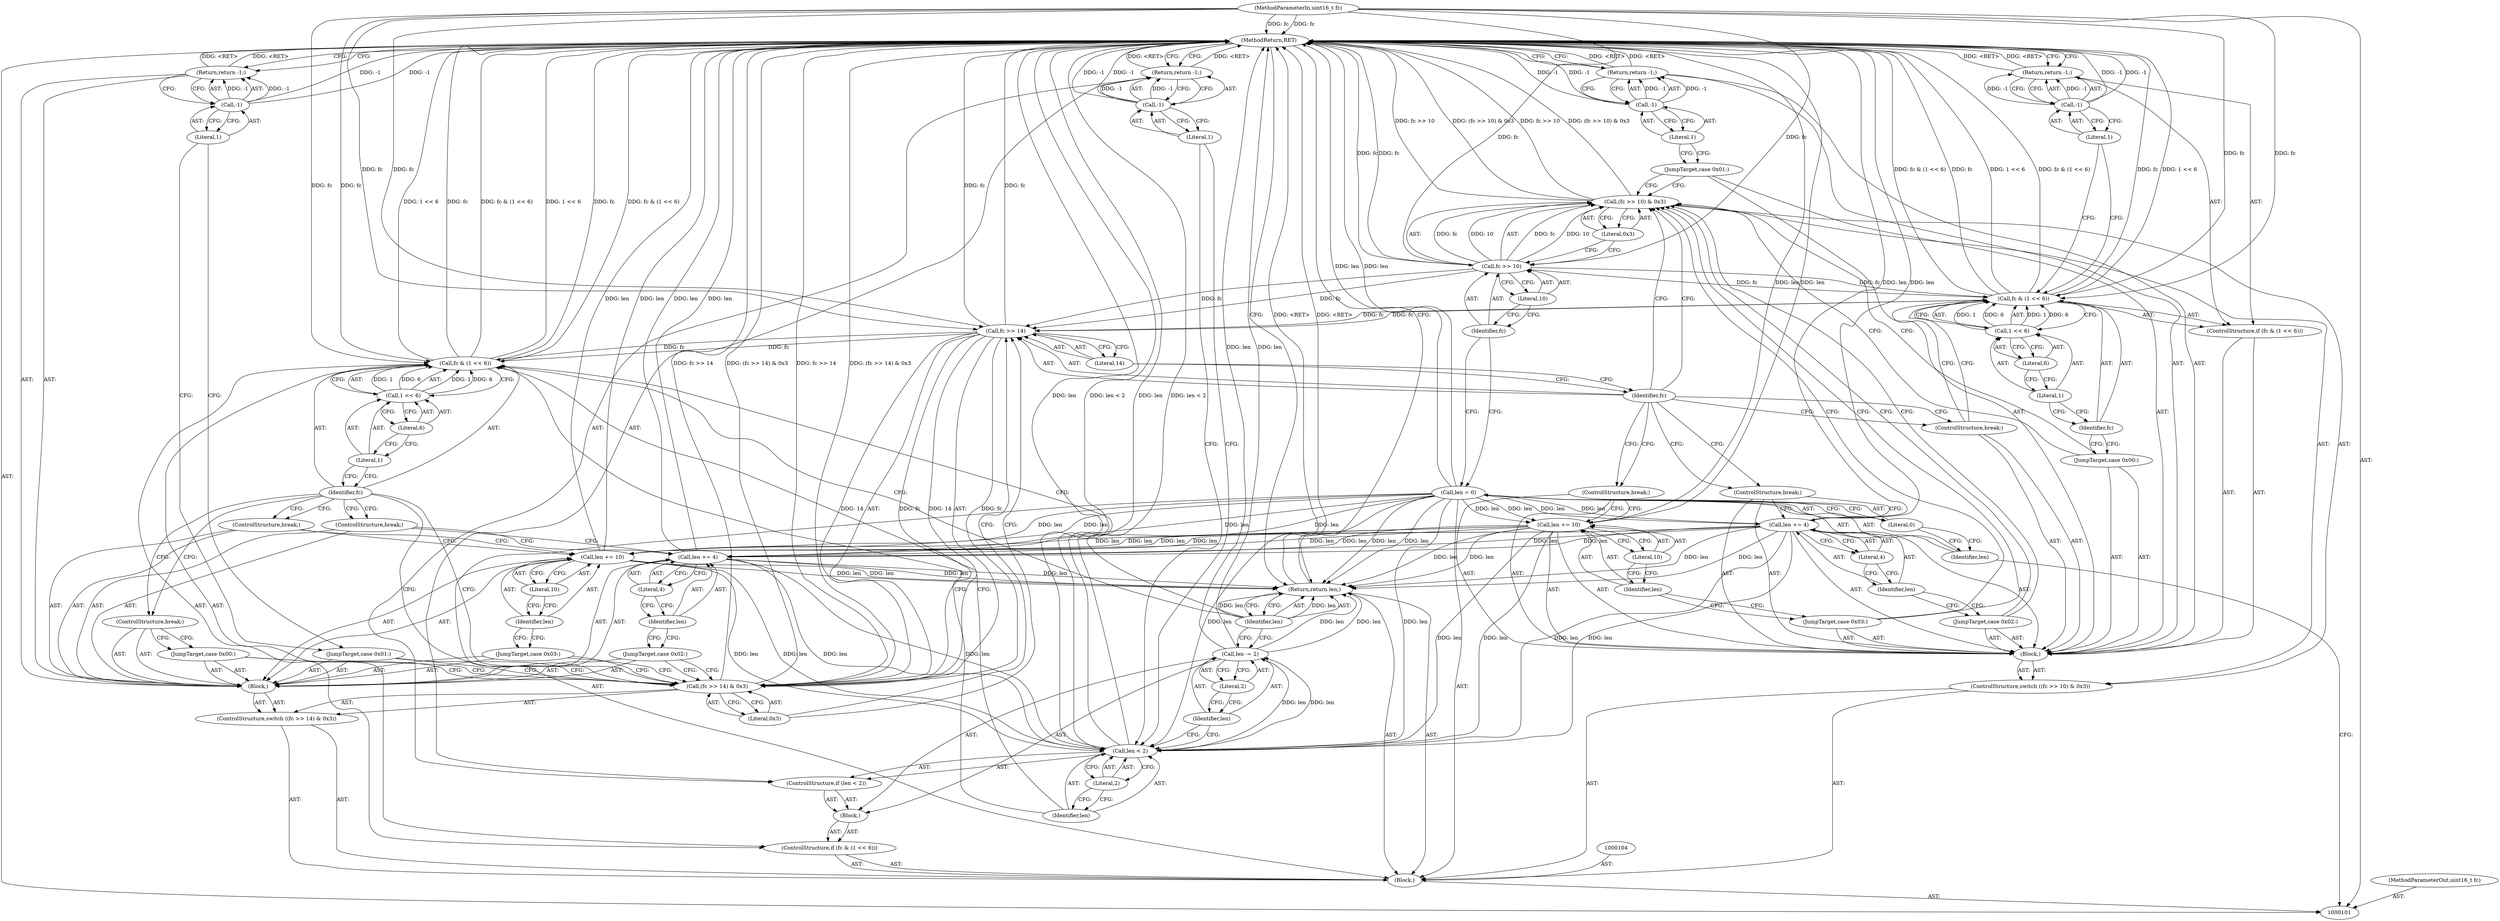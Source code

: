 digraph "1_tcpdump_9be4e0b5938b705e7e36cfcb110a740c6ff0cb97" {
"1000182" [label="(MethodReturn,RET)"];
"1000102" [label="(MethodParameterIn,uint16_t fc)"];
"1000226" [label="(MethodParameterOut,uint16_t fc)"];
"1000129" [label="(Literal,1)"];
"1000127" [label="(Return,return -1;)"];
"1000128" [label="(Call,-1)"];
"1000130" [label="(JumpTarget,case 0x02:)"];
"1000131" [label="(Call,len += 4)"];
"1000132" [label="(Identifier,len)"];
"1000133" [label="(Literal,4)"];
"1000134" [label="(ControlStructure,break;)"];
"1000135" [label="(JumpTarget,case 0x03:)"];
"1000136" [label="(Call,len += 10)"];
"1000137" [label="(Identifier,len)"];
"1000138" [label="(Literal,10)"];
"1000139" [label="(ControlStructure,break;)"];
"1000140" [label="(ControlStructure,switch ((fc >> 14) & 0x3))"];
"1000142" [label="(Call,fc >> 14)"];
"1000143" [label="(Identifier,fc)"];
"1000144" [label="(Literal,14)"];
"1000145" [label="(Literal,0x3)"];
"1000146" [label="(Block,)"];
"1000141" [label="(Call,(fc >> 14) & 0x3)"];
"1000147" [label="(JumpTarget,case 0x00:)"];
"1000103" [label="(Block,)"];
"1000148" [label="(ControlStructure,break;)"];
"1000149" [label="(JumpTarget,case 0x01:)"];
"1000152" [label="(Literal,1)"];
"1000150" [label="(Return,return -1;)"];
"1000151" [label="(Call,-1)"];
"1000153" [label="(JumpTarget,case 0x02:)"];
"1000154" [label="(Call,len += 4)"];
"1000155" [label="(Identifier,len)"];
"1000156" [label="(Literal,4)"];
"1000157" [label="(ControlStructure,break;)"];
"1000158" [label="(JumpTarget,case 0x03:)"];
"1000159" [label="(Call,len += 10)"];
"1000160" [label="(Identifier,len)"];
"1000161" [label="(Literal,10)"];
"1000162" [label="(ControlStructure,break;)"];
"1000107" [label="(Literal,0)"];
"1000105" [label="(Call,len = 0)"];
"1000106" [label="(Identifier,len)"];
"1000163" [label="(ControlStructure,if (fc & (1 << 6)))"];
"1000166" [label="(Call,1 << 6)"];
"1000167" [label="(Literal,1)"];
"1000168" [label="(Literal,6)"];
"1000169" [label="(Block,)"];
"1000164" [label="(Call,fc & (1 << 6))"];
"1000165" [label="(Identifier,fc)"];
"1000173" [label="(Literal,2)"];
"1000170" [label="(ControlStructure,if (len < 2))"];
"1000171" [label="(Call,len < 2)"];
"1000172" [label="(Identifier,len)"];
"1000175" [label="(Call,-1)"];
"1000176" [label="(Literal,1)"];
"1000174" [label="(Return,return -1;)"];
"1000177" [label="(Call,len -= 2)"];
"1000178" [label="(Identifier,len)"];
"1000179" [label="(Literal,2)"];
"1000180" [label="(Return,return len;)"];
"1000181" [label="(Identifier,len)"];
"1000108" [label="(ControlStructure,switch ((fc >> 10) & 0x3))"];
"1000110" [label="(Call,fc >> 10)"];
"1000111" [label="(Identifier,fc)"];
"1000112" [label="(Literal,10)"];
"1000113" [label="(Literal,0x3)"];
"1000114" [label="(Block,)"];
"1000109" [label="(Call,(fc >> 10) & 0x3)"];
"1000115" [label="(JumpTarget,case 0x00:)"];
"1000119" [label="(Call,1 << 6)"];
"1000120" [label="(Literal,1)"];
"1000121" [label="(Literal,6)"];
"1000116" [label="(ControlStructure,if (fc & (1 << 6)))"];
"1000117" [label="(Call,fc & (1 << 6))"];
"1000118" [label="(Identifier,fc)"];
"1000123" [label="(Call,-1)"];
"1000124" [label="(Literal,1)"];
"1000122" [label="(Return,return -1;)"];
"1000125" [label="(ControlStructure,break;)"];
"1000126" [label="(JumpTarget,case 0x01:)"];
"1000182" -> "1000101"  [label="AST: "];
"1000182" -> "1000122"  [label="CFG: "];
"1000182" -> "1000127"  [label="CFG: "];
"1000182" -> "1000150"  [label="CFG: "];
"1000182" -> "1000174"  [label="CFG: "];
"1000182" -> "1000180"  [label="CFG: "];
"1000127" -> "1000182"  [label="DDG: <RET>"];
"1000122" -> "1000182"  [label="DDG: <RET>"];
"1000164" -> "1000182"  [label="DDG: fc & (1 << 6)"];
"1000164" -> "1000182"  [label="DDG: 1 << 6"];
"1000164" -> "1000182"  [label="DDG: fc"];
"1000151" -> "1000182"  [label="DDG: -1"];
"1000159" -> "1000182"  [label="DDG: len"];
"1000154" -> "1000182"  [label="DDG: len"];
"1000117" -> "1000182"  [label="DDG: fc"];
"1000117" -> "1000182"  [label="DDG: 1 << 6"];
"1000117" -> "1000182"  [label="DDG: fc & (1 << 6)"];
"1000102" -> "1000182"  [label="DDG: fc"];
"1000109" -> "1000182"  [label="DDG: fc >> 10"];
"1000109" -> "1000182"  [label="DDG: (fc >> 10) & 0x3"];
"1000128" -> "1000182"  [label="DDG: -1"];
"1000110" -> "1000182"  [label="DDG: fc"];
"1000177" -> "1000182"  [label="DDG: len"];
"1000171" -> "1000182"  [label="DDG: len"];
"1000171" -> "1000182"  [label="DDG: len < 2"];
"1000141" -> "1000182"  [label="DDG: fc >> 14"];
"1000141" -> "1000182"  [label="DDG: (fc >> 14) & 0x3"];
"1000123" -> "1000182"  [label="DDG: -1"];
"1000131" -> "1000182"  [label="DDG: len"];
"1000142" -> "1000182"  [label="DDG: fc"];
"1000136" -> "1000182"  [label="DDG: len"];
"1000105" -> "1000182"  [label="DDG: len"];
"1000175" -> "1000182"  [label="DDG: -1"];
"1000174" -> "1000182"  [label="DDG: <RET>"];
"1000150" -> "1000182"  [label="DDG: <RET>"];
"1000180" -> "1000182"  [label="DDG: <RET>"];
"1000102" -> "1000101"  [label="AST: "];
"1000102" -> "1000182"  [label="DDG: fc"];
"1000102" -> "1000110"  [label="DDG: fc"];
"1000102" -> "1000117"  [label="DDG: fc"];
"1000102" -> "1000142"  [label="DDG: fc"];
"1000102" -> "1000164"  [label="DDG: fc"];
"1000226" -> "1000101"  [label="AST: "];
"1000129" -> "1000128"  [label="AST: "];
"1000129" -> "1000126"  [label="CFG: "];
"1000128" -> "1000129"  [label="CFG: "];
"1000127" -> "1000114"  [label="AST: "];
"1000127" -> "1000128"  [label="CFG: "];
"1000128" -> "1000127"  [label="AST: "];
"1000182" -> "1000127"  [label="CFG: "];
"1000127" -> "1000182"  [label="DDG: <RET>"];
"1000128" -> "1000127"  [label="DDG: -1"];
"1000128" -> "1000127"  [label="AST: "];
"1000128" -> "1000129"  [label="CFG: "];
"1000129" -> "1000128"  [label="AST: "];
"1000127" -> "1000128"  [label="CFG: "];
"1000128" -> "1000182"  [label="DDG: -1"];
"1000128" -> "1000127"  [label="DDG: -1"];
"1000130" -> "1000114"  [label="AST: "];
"1000130" -> "1000109"  [label="CFG: "];
"1000132" -> "1000130"  [label="CFG: "];
"1000131" -> "1000114"  [label="AST: "];
"1000131" -> "1000133"  [label="CFG: "];
"1000132" -> "1000131"  [label="AST: "];
"1000133" -> "1000131"  [label="AST: "];
"1000134" -> "1000131"  [label="CFG: "];
"1000131" -> "1000182"  [label="DDG: len"];
"1000105" -> "1000131"  [label="DDG: len"];
"1000131" -> "1000154"  [label="DDG: len"];
"1000131" -> "1000159"  [label="DDG: len"];
"1000131" -> "1000171"  [label="DDG: len"];
"1000131" -> "1000180"  [label="DDG: len"];
"1000132" -> "1000131"  [label="AST: "];
"1000132" -> "1000130"  [label="CFG: "];
"1000133" -> "1000132"  [label="CFG: "];
"1000133" -> "1000131"  [label="AST: "];
"1000133" -> "1000132"  [label="CFG: "];
"1000131" -> "1000133"  [label="CFG: "];
"1000134" -> "1000114"  [label="AST: "];
"1000134" -> "1000131"  [label="CFG: "];
"1000143" -> "1000134"  [label="CFG: "];
"1000135" -> "1000114"  [label="AST: "];
"1000135" -> "1000109"  [label="CFG: "];
"1000137" -> "1000135"  [label="CFG: "];
"1000136" -> "1000114"  [label="AST: "];
"1000136" -> "1000138"  [label="CFG: "];
"1000137" -> "1000136"  [label="AST: "];
"1000138" -> "1000136"  [label="AST: "];
"1000139" -> "1000136"  [label="CFG: "];
"1000136" -> "1000182"  [label="DDG: len"];
"1000105" -> "1000136"  [label="DDG: len"];
"1000136" -> "1000154"  [label="DDG: len"];
"1000136" -> "1000159"  [label="DDG: len"];
"1000136" -> "1000171"  [label="DDG: len"];
"1000136" -> "1000180"  [label="DDG: len"];
"1000137" -> "1000136"  [label="AST: "];
"1000137" -> "1000135"  [label="CFG: "];
"1000138" -> "1000137"  [label="CFG: "];
"1000138" -> "1000136"  [label="AST: "];
"1000138" -> "1000137"  [label="CFG: "];
"1000136" -> "1000138"  [label="CFG: "];
"1000139" -> "1000114"  [label="AST: "];
"1000139" -> "1000136"  [label="CFG: "];
"1000143" -> "1000139"  [label="CFG: "];
"1000140" -> "1000103"  [label="AST: "];
"1000141" -> "1000140"  [label="AST: "];
"1000146" -> "1000140"  [label="AST: "];
"1000142" -> "1000141"  [label="AST: "];
"1000142" -> "1000144"  [label="CFG: "];
"1000143" -> "1000142"  [label="AST: "];
"1000144" -> "1000142"  [label="AST: "];
"1000145" -> "1000142"  [label="CFG: "];
"1000142" -> "1000182"  [label="DDG: fc"];
"1000142" -> "1000141"  [label="DDG: fc"];
"1000142" -> "1000141"  [label="DDG: 14"];
"1000117" -> "1000142"  [label="DDG: fc"];
"1000110" -> "1000142"  [label="DDG: fc"];
"1000102" -> "1000142"  [label="DDG: fc"];
"1000142" -> "1000164"  [label="DDG: fc"];
"1000143" -> "1000142"  [label="AST: "];
"1000143" -> "1000109"  [label="CFG: "];
"1000143" -> "1000125"  [label="CFG: "];
"1000143" -> "1000134"  [label="CFG: "];
"1000143" -> "1000139"  [label="CFG: "];
"1000144" -> "1000143"  [label="CFG: "];
"1000144" -> "1000142"  [label="AST: "];
"1000144" -> "1000143"  [label="CFG: "];
"1000142" -> "1000144"  [label="CFG: "];
"1000145" -> "1000141"  [label="AST: "];
"1000145" -> "1000142"  [label="CFG: "];
"1000141" -> "1000145"  [label="CFG: "];
"1000146" -> "1000140"  [label="AST: "];
"1000147" -> "1000146"  [label="AST: "];
"1000148" -> "1000146"  [label="AST: "];
"1000149" -> "1000146"  [label="AST: "];
"1000150" -> "1000146"  [label="AST: "];
"1000153" -> "1000146"  [label="AST: "];
"1000154" -> "1000146"  [label="AST: "];
"1000157" -> "1000146"  [label="AST: "];
"1000158" -> "1000146"  [label="AST: "];
"1000159" -> "1000146"  [label="AST: "];
"1000162" -> "1000146"  [label="AST: "];
"1000141" -> "1000140"  [label="AST: "];
"1000141" -> "1000145"  [label="CFG: "];
"1000142" -> "1000141"  [label="AST: "];
"1000145" -> "1000141"  [label="AST: "];
"1000147" -> "1000141"  [label="CFG: "];
"1000149" -> "1000141"  [label="CFG: "];
"1000153" -> "1000141"  [label="CFG: "];
"1000158" -> "1000141"  [label="CFG: "];
"1000165" -> "1000141"  [label="CFG: "];
"1000141" -> "1000182"  [label="DDG: fc >> 14"];
"1000141" -> "1000182"  [label="DDG: (fc >> 14) & 0x3"];
"1000142" -> "1000141"  [label="DDG: fc"];
"1000142" -> "1000141"  [label="DDG: 14"];
"1000147" -> "1000146"  [label="AST: "];
"1000147" -> "1000141"  [label="CFG: "];
"1000148" -> "1000147"  [label="CFG: "];
"1000103" -> "1000101"  [label="AST: "];
"1000104" -> "1000103"  [label="AST: "];
"1000105" -> "1000103"  [label="AST: "];
"1000108" -> "1000103"  [label="AST: "];
"1000140" -> "1000103"  [label="AST: "];
"1000163" -> "1000103"  [label="AST: "];
"1000180" -> "1000103"  [label="AST: "];
"1000148" -> "1000146"  [label="AST: "];
"1000148" -> "1000147"  [label="CFG: "];
"1000165" -> "1000148"  [label="CFG: "];
"1000149" -> "1000146"  [label="AST: "];
"1000149" -> "1000141"  [label="CFG: "];
"1000152" -> "1000149"  [label="CFG: "];
"1000152" -> "1000151"  [label="AST: "];
"1000152" -> "1000149"  [label="CFG: "];
"1000151" -> "1000152"  [label="CFG: "];
"1000150" -> "1000146"  [label="AST: "];
"1000150" -> "1000151"  [label="CFG: "];
"1000151" -> "1000150"  [label="AST: "];
"1000182" -> "1000150"  [label="CFG: "];
"1000150" -> "1000182"  [label="DDG: <RET>"];
"1000151" -> "1000150"  [label="DDG: -1"];
"1000151" -> "1000150"  [label="AST: "];
"1000151" -> "1000152"  [label="CFG: "];
"1000152" -> "1000151"  [label="AST: "];
"1000150" -> "1000151"  [label="CFG: "];
"1000151" -> "1000182"  [label="DDG: -1"];
"1000151" -> "1000150"  [label="DDG: -1"];
"1000153" -> "1000146"  [label="AST: "];
"1000153" -> "1000141"  [label="CFG: "];
"1000155" -> "1000153"  [label="CFG: "];
"1000154" -> "1000146"  [label="AST: "];
"1000154" -> "1000156"  [label="CFG: "];
"1000155" -> "1000154"  [label="AST: "];
"1000156" -> "1000154"  [label="AST: "];
"1000157" -> "1000154"  [label="CFG: "];
"1000154" -> "1000182"  [label="DDG: len"];
"1000131" -> "1000154"  [label="DDG: len"];
"1000136" -> "1000154"  [label="DDG: len"];
"1000105" -> "1000154"  [label="DDG: len"];
"1000154" -> "1000171"  [label="DDG: len"];
"1000154" -> "1000180"  [label="DDG: len"];
"1000155" -> "1000154"  [label="AST: "];
"1000155" -> "1000153"  [label="CFG: "];
"1000156" -> "1000155"  [label="CFG: "];
"1000156" -> "1000154"  [label="AST: "];
"1000156" -> "1000155"  [label="CFG: "];
"1000154" -> "1000156"  [label="CFG: "];
"1000157" -> "1000146"  [label="AST: "];
"1000157" -> "1000154"  [label="CFG: "];
"1000165" -> "1000157"  [label="CFG: "];
"1000158" -> "1000146"  [label="AST: "];
"1000158" -> "1000141"  [label="CFG: "];
"1000160" -> "1000158"  [label="CFG: "];
"1000159" -> "1000146"  [label="AST: "];
"1000159" -> "1000161"  [label="CFG: "];
"1000160" -> "1000159"  [label="AST: "];
"1000161" -> "1000159"  [label="AST: "];
"1000162" -> "1000159"  [label="CFG: "];
"1000159" -> "1000182"  [label="DDG: len"];
"1000131" -> "1000159"  [label="DDG: len"];
"1000136" -> "1000159"  [label="DDG: len"];
"1000105" -> "1000159"  [label="DDG: len"];
"1000159" -> "1000171"  [label="DDG: len"];
"1000159" -> "1000180"  [label="DDG: len"];
"1000160" -> "1000159"  [label="AST: "];
"1000160" -> "1000158"  [label="CFG: "];
"1000161" -> "1000160"  [label="CFG: "];
"1000161" -> "1000159"  [label="AST: "];
"1000161" -> "1000160"  [label="CFG: "];
"1000159" -> "1000161"  [label="CFG: "];
"1000162" -> "1000146"  [label="AST: "];
"1000162" -> "1000159"  [label="CFG: "];
"1000165" -> "1000162"  [label="CFG: "];
"1000107" -> "1000105"  [label="AST: "];
"1000107" -> "1000106"  [label="CFG: "];
"1000105" -> "1000107"  [label="CFG: "];
"1000105" -> "1000103"  [label="AST: "];
"1000105" -> "1000107"  [label="CFG: "];
"1000106" -> "1000105"  [label="AST: "];
"1000107" -> "1000105"  [label="AST: "];
"1000111" -> "1000105"  [label="CFG: "];
"1000105" -> "1000182"  [label="DDG: len"];
"1000105" -> "1000131"  [label="DDG: len"];
"1000105" -> "1000136"  [label="DDG: len"];
"1000105" -> "1000154"  [label="DDG: len"];
"1000105" -> "1000159"  [label="DDG: len"];
"1000105" -> "1000171"  [label="DDG: len"];
"1000105" -> "1000180"  [label="DDG: len"];
"1000106" -> "1000105"  [label="AST: "];
"1000106" -> "1000101"  [label="CFG: "];
"1000107" -> "1000106"  [label="CFG: "];
"1000163" -> "1000103"  [label="AST: "];
"1000164" -> "1000163"  [label="AST: "];
"1000169" -> "1000163"  [label="AST: "];
"1000166" -> "1000164"  [label="AST: "];
"1000166" -> "1000168"  [label="CFG: "];
"1000167" -> "1000166"  [label="AST: "];
"1000168" -> "1000166"  [label="AST: "];
"1000164" -> "1000166"  [label="CFG: "];
"1000166" -> "1000164"  [label="DDG: 1"];
"1000166" -> "1000164"  [label="DDG: 6"];
"1000167" -> "1000166"  [label="AST: "];
"1000167" -> "1000165"  [label="CFG: "];
"1000168" -> "1000167"  [label="CFG: "];
"1000168" -> "1000166"  [label="AST: "];
"1000168" -> "1000167"  [label="CFG: "];
"1000166" -> "1000168"  [label="CFG: "];
"1000169" -> "1000163"  [label="AST: "];
"1000170" -> "1000169"  [label="AST: "];
"1000177" -> "1000169"  [label="AST: "];
"1000164" -> "1000163"  [label="AST: "];
"1000164" -> "1000166"  [label="CFG: "];
"1000165" -> "1000164"  [label="AST: "];
"1000166" -> "1000164"  [label="AST: "];
"1000172" -> "1000164"  [label="CFG: "];
"1000181" -> "1000164"  [label="CFG: "];
"1000164" -> "1000182"  [label="DDG: fc & (1 << 6)"];
"1000164" -> "1000182"  [label="DDG: 1 << 6"];
"1000164" -> "1000182"  [label="DDG: fc"];
"1000142" -> "1000164"  [label="DDG: fc"];
"1000102" -> "1000164"  [label="DDG: fc"];
"1000166" -> "1000164"  [label="DDG: 1"];
"1000166" -> "1000164"  [label="DDG: 6"];
"1000165" -> "1000164"  [label="AST: "];
"1000165" -> "1000141"  [label="CFG: "];
"1000165" -> "1000148"  [label="CFG: "];
"1000165" -> "1000157"  [label="CFG: "];
"1000165" -> "1000162"  [label="CFG: "];
"1000167" -> "1000165"  [label="CFG: "];
"1000173" -> "1000171"  [label="AST: "];
"1000173" -> "1000172"  [label="CFG: "];
"1000171" -> "1000173"  [label="CFG: "];
"1000170" -> "1000169"  [label="AST: "];
"1000171" -> "1000170"  [label="AST: "];
"1000174" -> "1000170"  [label="AST: "];
"1000171" -> "1000170"  [label="AST: "];
"1000171" -> "1000173"  [label="CFG: "];
"1000172" -> "1000171"  [label="AST: "];
"1000173" -> "1000171"  [label="AST: "];
"1000176" -> "1000171"  [label="CFG: "];
"1000178" -> "1000171"  [label="CFG: "];
"1000171" -> "1000182"  [label="DDG: len"];
"1000171" -> "1000182"  [label="DDG: len < 2"];
"1000159" -> "1000171"  [label="DDG: len"];
"1000131" -> "1000171"  [label="DDG: len"];
"1000154" -> "1000171"  [label="DDG: len"];
"1000136" -> "1000171"  [label="DDG: len"];
"1000105" -> "1000171"  [label="DDG: len"];
"1000171" -> "1000177"  [label="DDG: len"];
"1000172" -> "1000171"  [label="AST: "];
"1000172" -> "1000164"  [label="CFG: "];
"1000173" -> "1000172"  [label="CFG: "];
"1000175" -> "1000174"  [label="AST: "];
"1000175" -> "1000176"  [label="CFG: "];
"1000176" -> "1000175"  [label="AST: "];
"1000174" -> "1000175"  [label="CFG: "];
"1000175" -> "1000182"  [label="DDG: -1"];
"1000175" -> "1000174"  [label="DDG: -1"];
"1000176" -> "1000175"  [label="AST: "];
"1000176" -> "1000171"  [label="CFG: "];
"1000175" -> "1000176"  [label="CFG: "];
"1000174" -> "1000170"  [label="AST: "];
"1000174" -> "1000175"  [label="CFG: "];
"1000175" -> "1000174"  [label="AST: "];
"1000182" -> "1000174"  [label="CFG: "];
"1000174" -> "1000182"  [label="DDG: <RET>"];
"1000175" -> "1000174"  [label="DDG: -1"];
"1000177" -> "1000169"  [label="AST: "];
"1000177" -> "1000179"  [label="CFG: "];
"1000178" -> "1000177"  [label="AST: "];
"1000179" -> "1000177"  [label="AST: "];
"1000181" -> "1000177"  [label="CFG: "];
"1000177" -> "1000182"  [label="DDG: len"];
"1000171" -> "1000177"  [label="DDG: len"];
"1000177" -> "1000180"  [label="DDG: len"];
"1000178" -> "1000177"  [label="AST: "];
"1000178" -> "1000171"  [label="CFG: "];
"1000179" -> "1000178"  [label="CFG: "];
"1000179" -> "1000177"  [label="AST: "];
"1000179" -> "1000178"  [label="CFG: "];
"1000177" -> "1000179"  [label="CFG: "];
"1000180" -> "1000103"  [label="AST: "];
"1000180" -> "1000181"  [label="CFG: "];
"1000181" -> "1000180"  [label="AST: "];
"1000182" -> "1000180"  [label="CFG: "];
"1000180" -> "1000182"  [label="DDG: <RET>"];
"1000181" -> "1000180"  [label="DDG: len"];
"1000177" -> "1000180"  [label="DDG: len"];
"1000159" -> "1000180"  [label="DDG: len"];
"1000131" -> "1000180"  [label="DDG: len"];
"1000154" -> "1000180"  [label="DDG: len"];
"1000136" -> "1000180"  [label="DDG: len"];
"1000105" -> "1000180"  [label="DDG: len"];
"1000181" -> "1000180"  [label="AST: "];
"1000181" -> "1000177"  [label="CFG: "];
"1000181" -> "1000164"  [label="CFG: "];
"1000180" -> "1000181"  [label="CFG: "];
"1000181" -> "1000180"  [label="DDG: len"];
"1000108" -> "1000103"  [label="AST: "];
"1000109" -> "1000108"  [label="AST: "];
"1000114" -> "1000108"  [label="AST: "];
"1000110" -> "1000109"  [label="AST: "];
"1000110" -> "1000112"  [label="CFG: "];
"1000111" -> "1000110"  [label="AST: "];
"1000112" -> "1000110"  [label="AST: "];
"1000113" -> "1000110"  [label="CFG: "];
"1000110" -> "1000182"  [label="DDG: fc"];
"1000110" -> "1000109"  [label="DDG: fc"];
"1000110" -> "1000109"  [label="DDG: 10"];
"1000102" -> "1000110"  [label="DDG: fc"];
"1000110" -> "1000117"  [label="DDG: fc"];
"1000110" -> "1000142"  [label="DDG: fc"];
"1000111" -> "1000110"  [label="AST: "];
"1000111" -> "1000105"  [label="CFG: "];
"1000112" -> "1000111"  [label="CFG: "];
"1000112" -> "1000110"  [label="AST: "];
"1000112" -> "1000111"  [label="CFG: "];
"1000110" -> "1000112"  [label="CFG: "];
"1000113" -> "1000109"  [label="AST: "];
"1000113" -> "1000110"  [label="CFG: "];
"1000109" -> "1000113"  [label="CFG: "];
"1000114" -> "1000108"  [label="AST: "];
"1000115" -> "1000114"  [label="AST: "];
"1000116" -> "1000114"  [label="AST: "];
"1000125" -> "1000114"  [label="AST: "];
"1000126" -> "1000114"  [label="AST: "];
"1000127" -> "1000114"  [label="AST: "];
"1000130" -> "1000114"  [label="AST: "];
"1000131" -> "1000114"  [label="AST: "];
"1000134" -> "1000114"  [label="AST: "];
"1000135" -> "1000114"  [label="AST: "];
"1000136" -> "1000114"  [label="AST: "];
"1000139" -> "1000114"  [label="AST: "];
"1000109" -> "1000108"  [label="AST: "];
"1000109" -> "1000113"  [label="CFG: "];
"1000110" -> "1000109"  [label="AST: "];
"1000113" -> "1000109"  [label="AST: "];
"1000115" -> "1000109"  [label="CFG: "];
"1000126" -> "1000109"  [label="CFG: "];
"1000130" -> "1000109"  [label="CFG: "];
"1000135" -> "1000109"  [label="CFG: "];
"1000143" -> "1000109"  [label="CFG: "];
"1000109" -> "1000182"  [label="DDG: fc >> 10"];
"1000109" -> "1000182"  [label="DDG: (fc >> 10) & 0x3"];
"1000110" -> "1000109"  [label="DDG: fc"];
"1000110" -> "1000109"  [label="DDG: 10"];
"1000115" -> "1000114"  [label="AST: "];
"1000115" -> "1000109"  [label="CFG: "];
"1000118" -> "1000115"  [label="CFG: "];
"1000119" -> "1000117"  [label="AST: "];
"1000119" -> "1000121"  [label="CFG: "];
"1000120" -> "1000119"  [label="AST: "];
"1000121" -> "1000119"  [label="AST: "];
"1000117" -> "1000119"  [label="CFG: "];
"1000119" -> "1000117"  [label="DDG: 1"];
"1000119" -> "1000117"  [label="DDG: 6"];
"1000120" -> "1000119"  [label="AST: "];
"1000120" -> "1000118"  [label="CFG: "];
"1000121" -> "1000120"  [label="CFG: "];
"1000121" -> "1000119"  [label="AST: "];
"1000121" -> "1000120"  [label="CFG: "];
"1000119" -> "1000121"  [label="CFG: "];
"1000116" -> "1000114"  [label="AST: "];
"1000117" -> "1000116"  [label="AST: "];
"1000122" -> "1000116"  [label="AST: "];
"1000117" -> "1000116"  [label="AST: "];
"1000117" -> "1000119"  [label="CFG: "];
"1000118" -> "1000117"  [label="AST: "];
"1000119" -> "1000117"  [label="AST: "];
"1000124" -> "1000117"  [label="CFG: "];
"1000125" -> "1000117"  [label="CFG: "];
"1000117" -> "1000182"  [label="DDG: fc"];
"1000117" -> "1000182"  [label="DDG: 1 << 6"];
"1000117" -> "1000182"  [label="DDG: fc & (1 << 6)"];
"1000110" -> "1000117"  [label="DDG: fc"];
"1000102" -> "1000117"  [label="DDG: fc"];
"1000119" -> "1000117"  [label="DDG: 1"];
"1000119" -> "1000117"  [label="DDG: 6"];
"1000117" -> "1000142"  [label="DDG: fc"];
"1000118" -> "1000117"  [label="AST: "];
"1000118" -> "1000115"  [label="CFG: "];
"1000120" -> "1000118"  [label="CFG: "];
"1000123" -> "1000122"  [label="AST: "];
"1000123" -> "1000124"  [label="CFG: "];
"1000124" -> "1000123"  [label="AST: "];
"1000122" -> "1000123"  [label="CFG: "];
"1000123" -> "1000182"  [label="DDG: -1"];
"1000123" -> "1000122"  [label="DDG: -1"];
"1000124" -> "1000123"  [label="AST: "];
"1000124" -> "1000117"  [label="CFG: "];
"1000123" -> "1000124"  [label="CFG: "];
"1000122" -> "1000116"  [label="AST: "];
"1000122" -> "1000123"  [label="CFG: "];
"1000123" -> "1000122"  [label="AST: "];
"1000182" -> "1000122"  [label="CFG: "];
"1000122" -> "1000182"  [label="DDG: <RET>"];
"1000123" -> "1000122"  [label="DDG: -1"];
"1000125" -> "1000114"  [label="AST: "];
"1000125" -> "1000117"  [label="CFG: "];
"1000143" -> "1000125"  [label="CFG: "];
"1000126" -> "1000114"  [label="AST: "];
"1000126" -> "1000109"  [label="CFG: "];
"1000129" -> "1000126"  [label="CFG: "];
}
